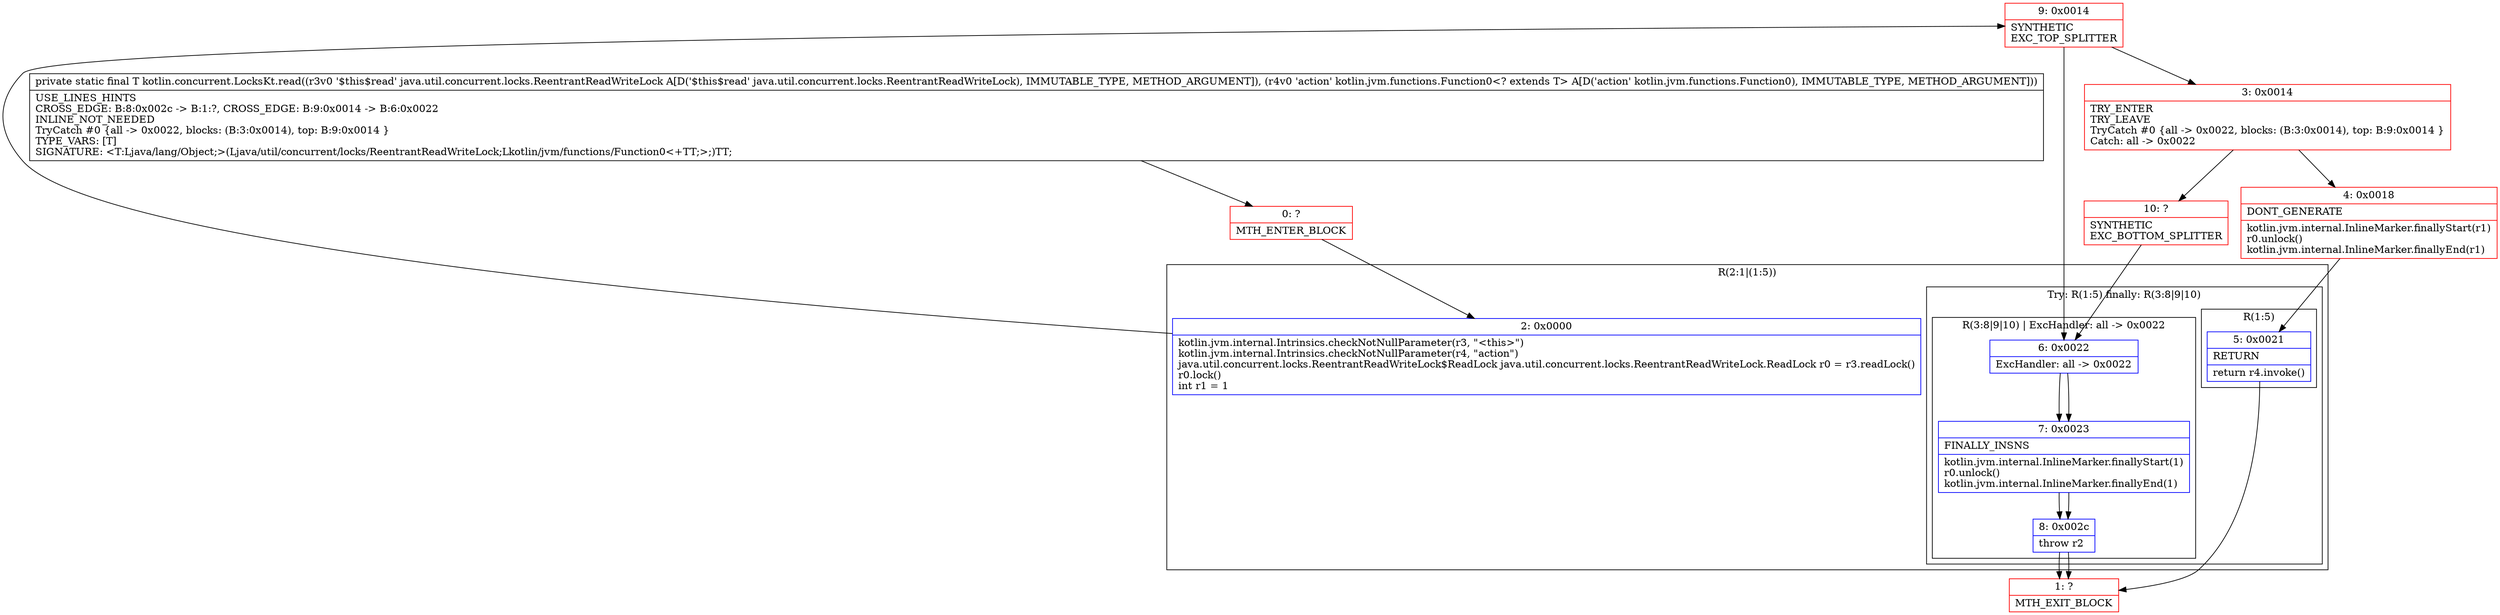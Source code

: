 digraph "CFG forkotlin.concurrent.LocksKt.read(Ljava\/util\/concurrent\/locks\/ReentrantReadWriteLock;Lkotlin\/jvm\/functions\/Function0;)Ljava\/lang\/Object;" {
subgraph cluster_Region_1329173340 {
label = "R(2:1|(1:5))";
node [shape=record,color=blue];
Node_2 [shape=record,label="{2\:\ 0x0000|kotlin.jvm.internal.Intrinsics.checkNotNullParameter(r3, \"\<this\>\")\lkotlin.jvm.internal.Intrinsics.checkNotNullParameter(r4, \"action\")\ljava.util.concurrent.locks.ReentrantReadWriteLock$ReadLock java.util.concurrent.locks.ReentrantReadWriteLock.ReadLock r0 = r3.readLock()\lr0.lock()\lint r1 = 1\l}"];
subgraph cluster_TryCatchRegion_1676975729 {
label = "Try: R(1:5) finally: R(3:8|9|10)";
node [shape=record,color=blue];
subgraph cluster_Region_2084220178 {
label = "R(1:5)";
node [shape=record,color=blue];
Node_5 [shape=record,label="{5\:\ 0x0021|RETURN\l|return r4.invoke()\l}"];
}
subgraph cluster_Region_26389049 {
label = "R(3:8|9|10) | ExcHandler: all \-\> 0x0022\l";
node [shape=record,color=blue];
Node_6 [shape=record,label="{6\:\ 0x0022|ExcHandler: all \-\> 0x0022\l}"];
Node_7 [shape=record,label="{7\:\ 0x0023|FINALLY_INSNS\l|kotlin.jvm.internal.InlineMarker.finallyStart(1)\lr0.unlock()\lkotlin.jvm.internal.InlineMarker.finallyEnd(1)\l}"];
Node_8 [shape=record,label="{8\:\ 0x002c|throw r2\l}"];
}
}
}
subgraph cluster_Region_26389049 {
label = "R(3:8|9|10) | ExcHandler: all \-\> 0x0022\l";
node [shape=record,color=blue];
Node_6 [shape=record,label="{6\:\ 0x0022|ExcHandler: all \-\> 0x0022\l}"];
Node_7 [shape=record,label="{7\:\ 0x0023|FINALLY_INSNS\l|kotlin.jvm.internal.InlineMarker.finallyStart(1)\lr0.unlock()\lkotlin.jvm.internal.InlineMarker.finallyEnd(1)\l}"];
Node_8 [shape=record,label="{8\:\ 0x002c|throw r2\l}"];
}
Node_0 [shape=record,color=red,label="{0\:\ ?|MTH_ENTER_BLOCK\l}"];
Node_9 [shape=record,color=red,label="{9\:\ 0x0014|SYNTHETIC\lEXC_TOP_SPLITTER\l}"];
Node_3 [shape=record,color=red,label="{3\:\ 0x0014|TRY_ENTER\lTRY_LEAVE\lTryCatch #0 \{all \-\> 0x0022, blocks: (B:3:0x0014), top: B:9:0x0014 \}\lCatch: all \-\> 0x0022\l}"];
Node_4 [shape=record,color=red,label="{4\:\ 0x0018|DONT_GENERATE\l|kotlin.jvm.internal.InlineMarker.finallyStart(r1)\lr0.unlock()\lkotlin.jvm.internal.InlineMarker.finallyEnd(r1)\l}"];
Node_1 [shape=record,color=red,label="{1\:\ ?|MTH_EXIT_BLOCK\l}"];
Node_10 [shape=record,color=red,label="{10\:\ ?|SYNTHETIC\lEXC_BOTTOM_SPLITTER\l}"];
MethodNode[shape=record,label="{private static final T kotlin.concurrent.LocksKt.read((r3v0 '$this$read' java.util.concurrent.locks.ReentrantReadWriteLock A[D('$this$read' java.util.concurrent.locks.ReentrantReadWriteLock), IMMUTABLE_TYPE, METHOD_ARGUMENT]), (r4v0 'action' kotlin.jvm.functions.Function0\<? extends T\> A[D('action' kotlin.jvm.functions.Function0), IMMUTABLE_TYPE, METHOD_ARGUMENT]))  | USE_LINES_HINTS\lCROSS_EDGE: B:8:0x002c \-\> B:1:?, CROSS_EDGE: B:9:0x0014 \-\> B:6:0x0022\lINLINE_NOT_NEEDED\lTryCatch #0 \{all \-\> 0x0022, blocks: (B:3:0x0014), top: B:9:0x0014 \}\lTYPE_VARS: [T]\lSIGNATURE: \<T:Ljava\/lang\/Object;\>(Ljava\/util\/concurrent\/locks\/ReentrantReadWriteLock;Lkotlin\/jvm\/functions\/Function0\<+TT;\>;)TT;\l}"];
MethodNode -> Node_0;Node_2 -> Node_9;
Node_5 -> Node_1;
Node_6 -> Node_7;
Node_7 -> Node_8;
Node_8 -> Node_1;
Node_6 -> Node_7;
Node_7 -> Node_8;
Node_8 -> Node_1;
Node_0 -> Node_2;
Node_9 -> Node_3;
Node_9 -> Node_6;
Node_3 -> Node_4;
Node_3 -> Node_10;
Node_4 -> Node_5;
Node_10 -> Node_6;
}

